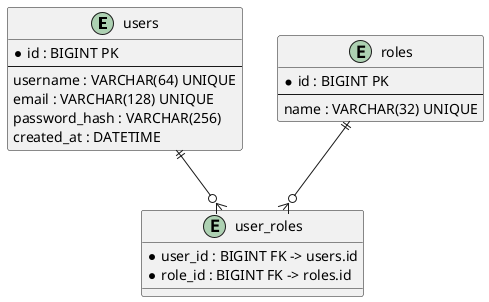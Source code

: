 @startuml
entity users {
  * id : BIGINT PK
  --
  username : VARCHAR(64) UNIQUE
  email : VARCHAR(128) UNIQUE
  password_hash : VARCHAR(256)
  created_at : DATETIME
}

entity roles {
  * id : BIGINT PK
  --
  name : VARCHAR(32) UNIQUE
}

entity user_roles {
  * user_id : BIGINT FK -> users.id
  * role_id : BIGINT FK -> roles.id
}

users ||--o{ user_roles
roles ||--o{ user_roles
@enduml
